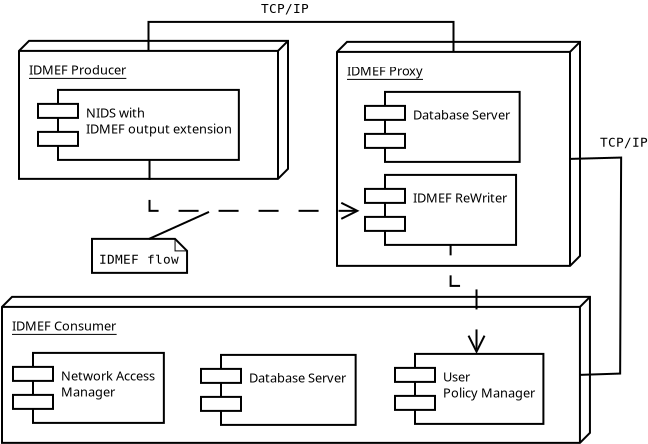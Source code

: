 <?xml version="1.0"?>
<diagram xmlns:dia="http://www.lysator.liu.se/~alla/dia/">
  <diagramdata>
    <attribute name="background">
      <color val="#ffffff"/>
    </attribute>
    <attribute name="paper">
      <composite type="paper">
        <attribute name="name">
          <string>#A4#</string>
        </attribute>
        <attribute name="tmargin">
          <real val="2.82"/>
        </attribute>
        <attribute name="bmargin">
          <real val="2.82"/>
        </attribute>
        <attribute name="lmargin">
          <real val="2.82"/>
        </attribute>
        <attribute name="rmargin">
          <real val="2.82"/>
        </attribute>
        <attribute name="is_portrait">
          <boolean val="true"/>
        </attribute>
        <attribute name="scaling">
          <real val="1"/>
        </attribute>
        <attribute name="fitto">
          <boolean val="false"/>
        </attribute>
      </composite>
    </attribute>
    <attribute name="grid">
      <composite type="grid">
        <attribute name="width_x">
          <real val="1"/>
        </attribute>
        <attribute name="width_y">
          <real val="1"/>
        </attribute>
        <attribute name="visible_x">
          <int val="1"/>
        </attribute>
        <attribute name="visible_y">
          <int val="1"/>
        </attribute>
      </composite>
    </attribute>
    <attribute name="guides">
      <composite type="guides">
        <attribute name="hguides"/>
        <attribute name="vguides"/>
      </composite>
    </attribute>
  </diagramdata>
  <layer name="&#199;&#216;&#183;&#202;" visible="true">
    <object type="UML - Node" version="0" id="O0">
      <attribute name="obj_pos">
        <point val="1.45,3.35"/>
      </attribute>
      <attribute name="obj_bb">
        <rectangle val="1.4,2.8;14.95,9.797"/>
      </attribute>
      <attribute name="elem_corner">
        <point val="1.45,3.35"/>
      </attribute>
      <attribute name="elem_width">
        <real val="12.95"/>
      </attribute>
      <attribute name="elem_height">
        <real val="6.397"/>
      </attribute>
      <attribute name="name">
        <composite type="text">
          <attribute name="string">
            <string>#IDMEF Producer#</string>
          </attribute>
          <attribute name="font">
            <font name="Helvetica"/>
          </attribute>
          <attribute name="height">
            <real val="0.8"/>
          </attribute>
          <attribute name="pos">
            <point val="1.95,4.493"/>
          </attribute>
          <attribute name="color">
            <color val="#000000"/>
          </attribute>
          <attribute name="alignment">
            <enum val="0"/>
          </attribute>
        </composite>
      </attribute>
    </object>
    <object type="UML - Node" version="0" id="O1">
      <attribute name="obj_pos">
        <point val="17.35,3.4"/>
      </attribute>
      <attribute name="obj_bb">
        <rectangle val="17.3,2.85;29.55,14.15"/>
      </attribute>
      <attribute name="elem_corner">
        <point val="17.35,3.4"/>
      </attribute>
      <attribute name="elem_width">
        <real val="11.65"/>
      </attribute>
      <attribute name="elem_height">
        <real val="10.7"/>
      </attribute>
      <attribute name="name">
        <composite type="text">
          <attribute name="string">
            <string>#IDMEF Proxy#</string>
          </attribute>
          <attribute name="font">
            <font name="Helvetica"/>
          </attribute>
          <attribute name="height">
            <real val="0.8"/>
          </attribute>
          <attribute name="pos">
            <point val="17.85,4.543"/>
          </attribute>
          <attribute name="color">
            <color val="#000000"/>
          </attribute>
          <attribute name="alignment">
            <enum val="0"/>
          </attribute>
        </composite>
      </attribute>
    </object>
    <object type="UML - Node" version="0" id="O2">
      <attribute name="obj_pos">
        <point val="0.6,16.15"/>
      </attribute>
      <attribute name="obj_bb">
        <rectangle val="0.55,15.6;30.047,22.997"/>
      </attribute>
      <attribute name="elem_corner">
        <point val="0.6,16.15"/>
      </attribute>
      <attribute name="elem_width">
        <real val="28.897"/>
      </attribute>
      <attribute name="elem_height">
        <real val="6.797"/>
      </attribute>
      <attribute name="name">
        <composite type="text">
          <attribute name="string">
            <string>#IDMEF Consumer#</string>
          </attribute>
          <attribute name="font">
            <font name="Helvetica"/>
          </attribute>
          <attribute name="height">
            <real val="0.8"/>
          </attribute>
          <attribute name="pos">
            <point val="1.1,17.293"/>
          </attribute>
          <attribute name="color">
            <color val="#000000"/>
          </attribute>
          <attribute name="alignment">
            <enum val="0"/>
          </attribute>
        </composite>
      </attribute>
    </object>
    <object type="UML - Component" version="0" id="O3">
      <attribute name="obj_pos">
        <point val="2.4,5.3"/>
      </attribute>
      <attribute name="obj_bb">
        <rectangle val="2.35,5.25;13.602,8.85"/>
      </attribute>
      <attribute name="elem_corner">
        <point val="2.4,5.3"/>
      </attribute>
      <attribute name="elem_width">
        <real val="11.152"/>
      </attribute>
      <attribute name="elem_height">
        <real val="3.5"/>
      </attribute>
      <attribute name="text">
        <composite type="text">
          <attribute name="string">
            <string>#NIDS with
IDMEF output extension#</string>
          </attribute>
          <attribute name="font">
            <font name="Helvetica"/>
          </attribute>
          <attribute name="height">
            <real val="0.8"/>
          </attribute>
          <attribute name="pos">
            <point val="4.8,6.7"/>
          </attribute>
          <attribute name="color">
            <color val="#000000"/>
          </attribute>
          <attribute name="alignment">
            <enum val="0"/>
          </attribute>
        </composite>
      </attribute>
    </object>
    <object type="Standard - ZigZagLine" version="0" id="O4">
      <attribute name="obj_pos">
        <point val="7.925,3.35"/>
      </attribute>
      <attribute name="obj_bb">
        <rectangle val="7.875,1.85;23.225,3.45"/>
      </attribute>
      <attribute name="orth_points">
        <point val="7.925,3.35"/>
        <point val="7.925,1.9"/>
        <point val="23.175,1.9"/>
        <point val="23.175,3.4"/>
      </attribute>
      <attribute name="orth_orient">
        <enum val="1"/>
        <enum val="0"/>
        <enum val="1"/>
      </attribute>
      <connections>
        <connection handle="0" to="O0" connection="1"/>
        <connection handle="1" to="O1" connection="1"/>
      </connections>
    </object>
    <object type="Standard - Text" version="0" id="O5">
      <attribute name="obj_pos">
        <point val="14.75,1.45"/>
      </attribute>
      <attribute name="obj_bb">
        <rectangle val="13.31,0.852;16.19,1.652"/>
      </attribute>
      <attribute name="text">
        <composite type="text">
          <attribute name="string">
            <string>#TCP/IP#</string>
          </attribute>
          <attribute name="font">
            <font name="Courier"/>
          </attribute>
          <attribute name="height">
            <real val="0.8"/>
          </attribute>
          <attribute name="pos">
            <point val="14.75,1.45"/>
          </attribute>
          <attribute name="color">
            <color val="#000000"/>
          </attribute>
          <attribute name="alignment">
            <enum val="1"/>
          </attribute>
        </composite>
      </attribute>
    </object>
    <object type="Standard - Text" version="0" id="O6">
      <attribute name="obj_pos">
        <point val="31.697,8.147"/>
      </attribute>
      <attribute name="obj_bb">
        <rectangle val="30.257,7.549;33.137,8.349"/>
      </attribute>
      <attribute name="text">
        <composite type="text">
          <attribute name="string">
            <string>#TCP/IP#</string>
          </attribute>
          <attribute name="font">
            <font name="Courier"/>
          </attribute>
          <attribute name="height">
            <real val="0.8"/>
          </attribute>
          <attribute name="pos">
            <point val="31.697,8.147"/>
          </attribute>
          <attribute name="color">
            <color val="#000000"/>
          </attribute>
          <attribute name="alignment">
            <enum val="1"/>
          </attribute>
        </composite>
      </attribute>
    </object>
    <object type="UML - Component" version="0" id="O7">
      <attribute name="obj_pos">
        <point val="18.75,5.4"/>
      </attribute>
      <attribute name="obj_bb">
        <rectangle val="18.7,5.35;27.456,8.95"/>
      </attribute>
      <attribute name="elem_corner">
        <point val="18.75,5.4"/>
      </attribute>
      <attribute name="elem_width">
        <real val="8.656"/>
      </attribute>
      <attribute name="elem_height">
        <real val="3.5"/>
      </attribute>
      <attribute name="text">
        <composite type="text">
          <attribute name="string">
            <string>#Database Server#</string>
          </attribute>
          <attribute name="font">
            <font name="Helvetica"/>
          </attribute>
          <attribute name="height">
            <real val="0.8"/>
          </attribute>
          <attribute name="pos">
            <point val="21.15,6.8"/>
          </attribute>
          <attribute name="color">
            <color val="#000000"/>
          </attribute>
          <attribute name="alignment">
            <enum val="0"/>
          </attribute>
        </composite>
      </attribute>
    </object>
    <object type="UML - Component" version="0" id="O8">
      <attribute name="obj_pos">
        <point val="18.75,9.55"/>
      </attribute>
      <attribute name="obj_bb">
        <rectangle val="18.7,9.5;27.36,13.1"/>
      </attribute>
      <attribute name="elem_corner">
        <point val="18.75,9.55"/>
      </attribute>
      <attribute name="elem_width">
        <real val="8.56"/>
      </attribute>
      <attribute name="elem_height">
        <real val="3.5"/>
      </attribute>
      <attribute name="text">
        <composite type="text">
          <attribute name="string">
            <string>#IDMEF ReWriter#</string>
          </attribute>
          <attribute name="font">
            <font name="Helvetica"/>
          </attribute>
          <attribute name="height">
            <real val="0.8"/>
          </attribute>
          <attribute name="pos">
            <point val="21.15,10.95"/>
          </attribute>
          <attribute name="color">
            <color val="#000000"/>
          </attribute>
          <attribute name="alignment">
            <enum val="0"/>
          </attribute>
        </composite>
      </attribute>
    </object>
    <object type="UML - Component" version="0" id="O9">
      <attribute name="obj_pos">
        <point val="10.55,18.55"/>
      </attribute>
      <attribute name="obj_bb">
        <rectangle val="10.5,18.5;19.256,22.1"/>
      </attribute>
      <attribute name="elem_corner">
        <point val="10.55,18.55"/>
      </attribute>
      <attribute name="elem_width">
        <real val="8.656"/>
      </attribute>
      <attribute name="elem_height">
        <real val="3.5"/>
      </attribute>
      <attribute name="text">
        <composite type="text">
          <attribute name="string">
            <string>#Database Server#</string>
          </attribute>
          <attribute name="font">
            <font name="Helvetica"/>
          </attribute>
          <attribute name="height">
            <real val="0.8"/>
          </attribute>
          <attribute name="pos">
            <point val="12.95,19.95"/>
          </attribute>
          <attribute name="color">
            <color val="#000000"/>
          </attribute>
          <attribute name="alignment">
            <enum val="0"/>
          </attribute>
        </composite>
      </attribute>
    </object>
    <object type="Standard - ZigZagLine" version="0" id="O10">
      <attribute name="obj_pos">
        <point val="24.326,18.5"/>
      </attribute>
      <attribute name="obj_bb">
        <rectangle val="22.18,12.2;25.176,19.35"/>
      </attribute>
      <attribute name="orth_points">
        <point val="24.326,18.5"/>
        <point val="24.326,15.1"/>
        <point val="23.03,15.1"/>
        <point val="23.03,13.05"/>
      </attribute>
      <attribute name="orth_orient">
        <enum val="1"/>
        <enum val="0"/>
        <enum val="1"/>
      </attribute>
      <attribute name="line_style">
        <enum val="1"/>
      </attribute>
      <attribute name="start_arrow">
        <enum val="1"/>
      </attribute>
      <attribute name="start_arrow_length">
        <real val="0.8"/>
      </attribute>
      <attribute name="start_arrow_width">
        <real val="0.8"/>
      </attribute>
      <connections>
        <connection handle="0" to="O12" connection="1"/>
        <connection handle="1" to="O8" connection="6"/>
      </connections>
    </object>
    <object type="UML - Component" version="0" id="O11">
      <attribute name="obj_pos">
        <point val="1.15,18.45"/>
      </attribute>
      <attribute name="obj_bb">
        <rectangle val="1.1,18.4;9.568,22"/>
      </attribute>
      <attribute name="elem_corner">
        <point val="1.15,18.45"/>
      </attribute>
      <attribute name="elem_width">
        <real val="8.368"/>
      </attribute>
      <attribute name="elem_height">
        <real val="3.5"/>
      </attribute>
      <attribute name="text">
        <composite type="text">
          <attribute name="string">
            <string>#Network Access
Manager#</string>
          </attribute>
          <attribute name="font">
            <font name="Helvetica"/>
          </attribute>
          <attribute name="height">
            <real val="0.8"/>
          </attribute>
          <attribute name="pos">
            <point val="3.55,19.85"/>
          </attribute>
          <attribute name="color">
            <color val="#000000"/>
          </attribute>
          <attribute name="alignment">
            <enum val="0"/>
          </attribute>
        </composite>
      </attribute>
    </object>
    <object type="UML - Component" version="0" id="O12">
      <attribute name="obj_pos">
        <point val="20.25,18.5"/>
      </attribute>
      <attribute name="obj_bb">
        <rectangle val="20.2,18.45;28.452,22.05"/>
      </attribute>
      <attribute name="elem_corner">
        <point val="20.25,18.5"/>
      </attribute>
      <attribute name="elem_width">
        <real val="8.152"/>
      </attribute>
      <attribute name="elem_height">
        <real val="3.5"/>
      </attribute>
      <attribute name="text">
        <composite type="text">
          <attribute name="string">
            <string>#User
Policy Manager#</string>
          </attribute>
          <attribute name="font">
            <font name="Helvetica"/>
          </attribute>
          <attribute name="height">
            <real val="0.8"/>
          </attribute>
          <attribute name="pos">
            <point val="22.65,19.9"/>
          </attribute>
          <attribute name="color">
            <color val="#000000"/>
          </attribute>
          <attribute name="alignment">
            <enum val="0"/>
          </attribute>
        </composite>
      </attribute>
    </object>
    <object type="Standard - ZigZagLine" version="0" id="O13">
      <attribute name="obj_pos">
        <point val="7.976,8.8"/>
      </attribute>
      <attribute name="obj_bb">
        <rectangle val="7.126,7.95;19.325,12.197"/>
      </attribute>
      <attribute name="orth_points">
        <point val="7.976,8.8"/>
        <point val="7.976,11.347"/>
        <point val="18.475,11.347"/>
        <point val="18.475,11.347"/>
      </attribute>
      <attribute name="orth_orient">
        <enum val="1"/>
        <enum val="0"/>
        <enum val="1"/>
      </attribute>
      <attribute name="line_style">
        <enum val="1"/>
      </attribute>
      <attribute name="end_arrow">
        <enum val="1"/>
      </attribute>
      <attribute name="end_arrow_length">
        <real val="0.8"/>
      </attribute>
      <attribute name="end_arrow_width">
        <real val="0.8"/>
      </attribute>
      <connections>
        <connection handle="0" to="O3" connection="6"/>
      </connections>
    </object>
    <object type="Standard - PolyLine" version="0" id="O14">
      <attribute name="obj_pos">
        <point val="29,8.75"/>
      </attribute>
      <attribute name="obj_bb">
        <rectangle val="28.95,8.633;31.607,19.599"/>
      </attribute>
      <attribute name="poly_points">
        <point val="29,8.75"/>
        <point val="31.557,8.683"/>
        <point val="31.507,19.483"/>
        <point val="29.497,19.549"/>
      </attribute>
      <connections>
        <connection handle="0" to="O1" connection="4"/>
        <connection handle="3" to="O2" connection="4"/>
      </connections>
    </object>
    <object type="UML - Note" version="0" id="O15">
      <attribute name="obj_pos">
        <point val="5.1,12.75"/>
      </attribute>
      <attribute name="obj_bb">
        <rectangle val="5.05,12.7;10.85,14.5"/>
      </attribute>
      <attribute name="elem_corner">
        <point val="5.1,12.75"/>
      </attribute>
      <attribute name="elem_width">
        <real val="5.7"/>
      </attribute>
      <attribute name="elem_height">
        <real val="1.7"/>
      </attribute>
      <attribute name="text">
        <composite type="text">
          <attribute name="string">
            <string>#IDMEF flow#</string>
          </attribute>
          <attribute name="font">
            <font name="Courier"/>
          </attribute>
          <attribute name="height">
            <real val="0.8"/>
          </attribute>
          <attribute name="pos">
            <point val="5.45,13.998"/>
          </attribute>
          <attribute name="color">
            <color val="#000000"/>
          </attribute>
          <attribute name="alignment">
            <enum val="0"/>
          </attribute>
        </composite>
      </attribute>
    </object>
    <object type="Standard - Line" version="0" id="O16">
      <attribute name="obj_pos">
        <point val="7.95,12.75"/>
      </attribute>
      <attribute name="obj_bb">
        <rectangle val="7.9,11.35;11,12.8"/>
      </attribute>
      <attribute name="conn_endpoints">
        <point val="7.95,12.75"/>
        <point val="10.95,11.4"/>
      </attribute>
      <attribute name="numcp">
        <int val="1"/>
      </attribute>
      <attribute name="line_width">
        <real val="0.1"/>
      </attribute>
      <connections>
        <connection handle="0" to="O15" connection="1"/>
      </connections>
    </object>
  </layer>
</diagram>
